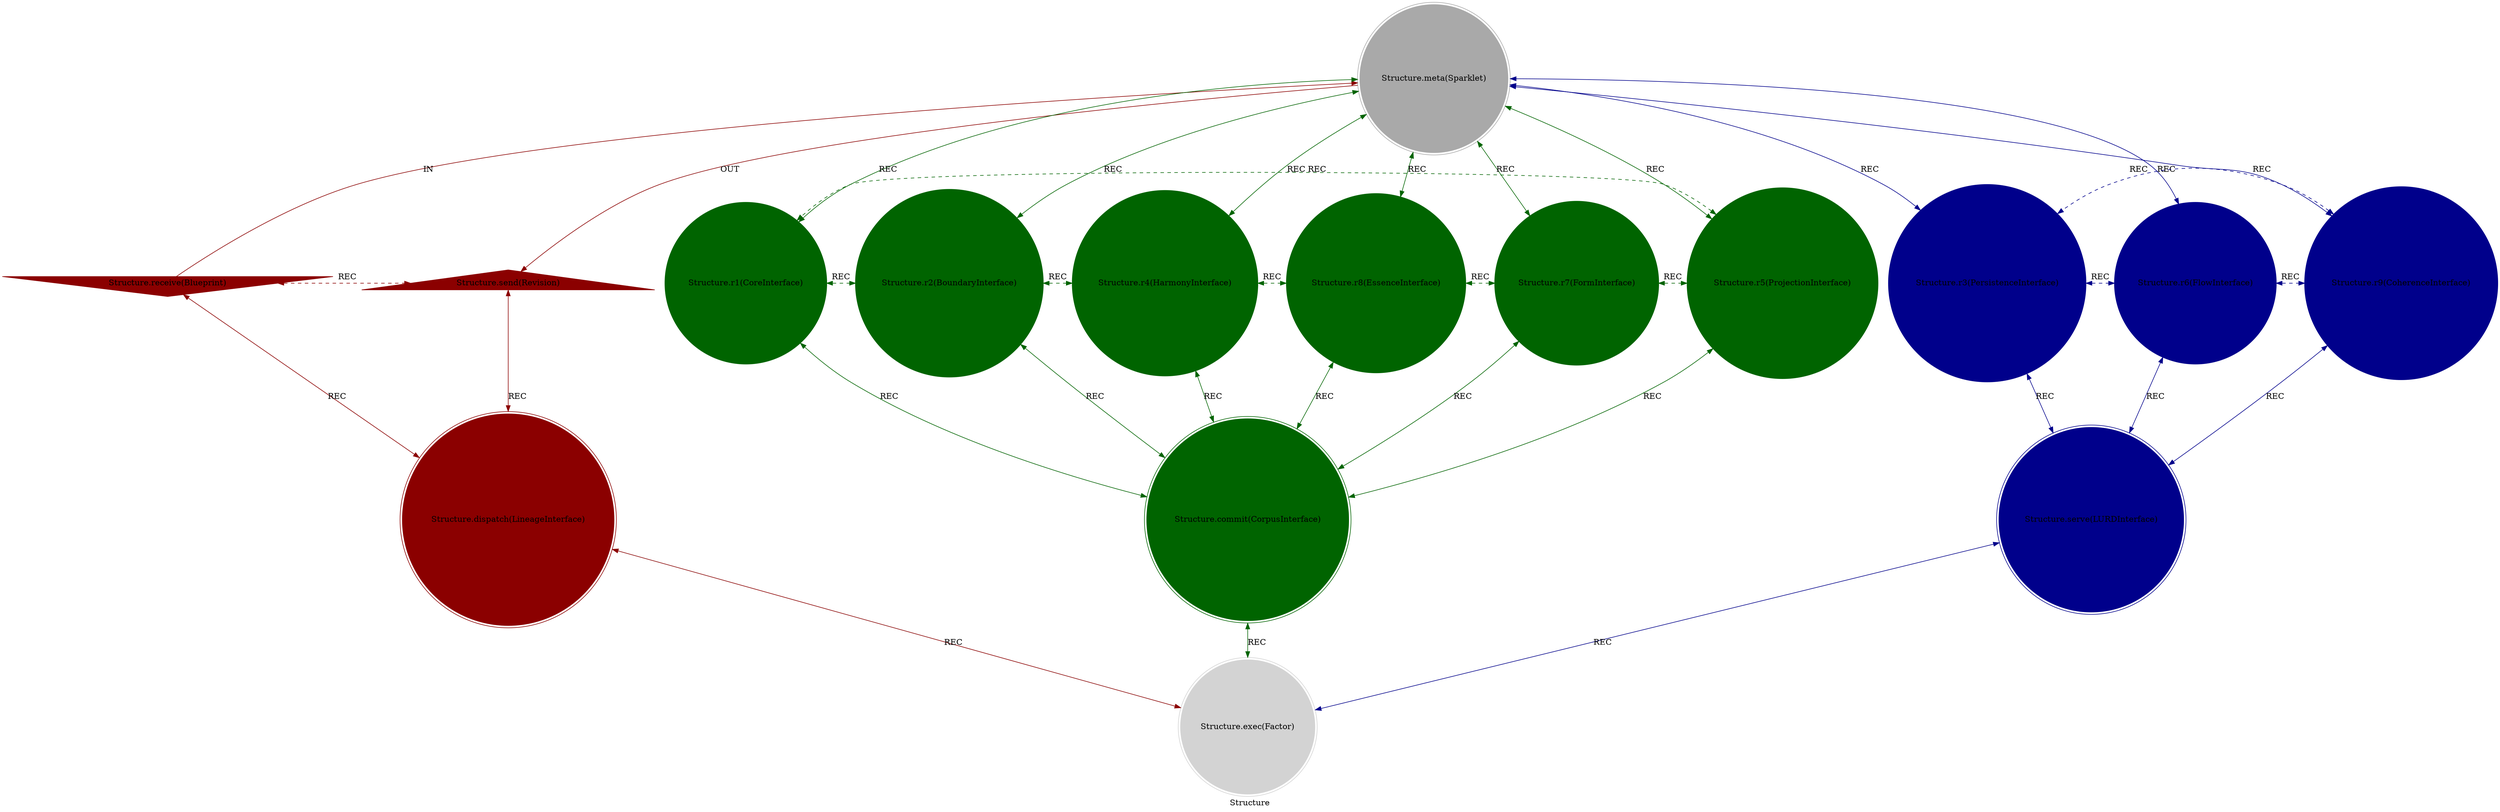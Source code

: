 strict digraph StructureFactor {
    style = filled;
    color = lightgray;
    node [shape = circle; style = filled; color = lightgreen;];
    edge [color = darkgray;];
    label = "Structure";
    comment = "{{description}}";
    
    spark_a_t [label = "Structure.receive(Blueprint)";comment = "Potential: {{description}}";shape = invtriangle;color = darkred;];
    spark_0_t [label = "Structure.meta(Sparklet)";comment = "Abstract: {{description}}";shape = doublecircle;color = darkgray;];
    spark_b_t [label = "Structure.send(Revision)";comment = "Manifest: {{description}}";shape = triangle;color = darkred;];
    spark_1_t [label = "Structure.r1(CoreInterface)";comment = "Initiation: {{description}}";color = darkgreen;];
    spark_2_t [label = "Structure.r2(BoundaryInterface)";comment = "Response: {{description}}";color = darkgreen;];
    spark_4_t [label = "Structure.r4(HarmonyInterface)";comment = "Integration: {{description}}";color = darkgreen;];
    spark_8_t [label = "Structure.r8(EssenceInterface)";comment = "Reflection: {{description}}";color = darkgreen;];
    spark_7_t [label = "Structure.r7(FormInterface)";comment = "Consolidation: {{description}}";color = darkgreen;];
    spark_5_t [label = "Structure.r5(ProjectionInterface)";comment = "Propagation: {{description}}";color = darkgreen;];
    spark_3_t [label = "Structure.r3(PersistenceInterface)";comment = "Thesis: {{description}}";color = darkblue;];
    spark_6_t [label = "Structure.r6(FlowInterface)";comment = "Antithesis: {{description}}";color = darkblue;];
    spark_9_t [label = "Structure.r9(CoherenceInterface)";comment = "Synthesis: {{description}}";color = darkblue;];
    spark_c_t [label = "Structure.dispatch(LineageInterface)";comment = "Why-Who: {{description}}";shape = doublecircle;color = darkred;];
    spark_d_t [label = "Structure.commit(CorpusInterface)";comment = "What-How: {{description}}";shape = doublecircle;color = darkgreen;];
    spark_e_t [label = "Structure.serve(LURDInterface)";comment = "When-Where: {{description}}";shape = doublecircle;color = darkblue;];
    spark_f_t [label = "Structure.exec(Factor)";comment = "Which-Closure: {{description}}";shape = doublecircle;color = lightgray;];
    
    spark_a_t -> spark_0_t [label = "IN"; comment = "{{description}}"; color = darkred; constraint = false;];
    spark_0_t -> spark_b_t [label = "OUT"; comment = "{{description}}"; color = darkred;];
    spark_a_t -> spark_c_t [label = "REC"; comment = "{{description}}"; color = darkred; dir = both;];
    spark_b_t -> spark_c_t [label = "REC"; comment = "{{description}}"; color = darkred; dir = both;];
    spark_a_t -> spark_b_t [label = "REC"; comment = "{{description}}"; color = darkred; dir = both; style = dashed; constraint = false;];
    
    spark_0_t -> spark_1_t [label = "REC"; comment = "{{description}}"; color = darkgreen; dir = both;];
    spark_0_t -> spark_2_t [label = "REC"; comment = "{{description}}"; color = darkgreen; dir = both;];
    spark_0_t -> spark_4_t [label = "REC"; comment = "{{description}}"; color = darkgreen; dir = both;];
    spark_0_t -> spark_8_t [label = "REC"; comment = "{{description}}"; color = darkgreen; dir = both;];
    spark_0_t -> spark_7_t [label = "REC"; comment = "{{description}}"; color = darkgreen; dir = both;];
    spark_0_t -> spark_5_t [label = "REC"; comment = "{{description}}"; color = darkgreen; dir = both;];
    
    spark_1_t -> spark_2_t [label = "REC"; comment = "{{description}}"; color = darkgreen; dir = both; style = dashed; constraint = false;];
    spark_2_t -> spark_4_t [label = "REC"; comment = "{{description}}"; color = darkgreen; dir = both; style = dashed; constraint = false;];
    spark_4_t -> spark_8_t [label = "REC"; comment = "{{description}}"; color = darkgreen; dir = both; style = dashed; constraint = false;];
    spark_8_t -> spark_7_t [label = "REC"; comment = "{{description}}"; color = darkgreen; dir = both; style = dashed; constraint = false;];
    spark_7_t -> spark_5_t [label = "REC"; comment = "{{description}}"; color = darkgreen; dir = both; style = dashed; constraint = false;];
    spark_5_t -> spark_1_t [label = "REC"; comment = "{{description}}"; color = darkgreen; dir = both; style = dashed; constraint = false;];
    
    spark_1_t -> spark_d_t [label = "REC"; comment = "{{description}}"; color = darkgreen; dir = both;];
    spark_2_t -> spark_d_t [label = "REC"; comment = "{{description}}"; color = darkgreen; dir = both;];
    spark_4_t -> spark_d_t [label = "REC"; comment = "{{description}}"; color = darkgreen; dir = both;];
    spark_8_t -> spark_d_t [label = "REC"; comment = "{{description}}"; color = darkgreen; dir = both;];
    spark_7_t -> spark_d_t [label = "REC"; comment = "{{description}}"; color = darkgreen; dir = both;];
    spark_5_t -> spark_d_t [label = "REC"; comment = "{{description}}"; color = darkgreen; dir = both;];
    
    spark_0_t -> spark_3_t [label = "REC"; comment = "{{description}}"; color = darkblue; dir = both;];
    spark_0_t -> spark_6_t [label = "REC"; comment = "{{description}}"; color = darkblue; dir = both;];
    spark_0_t -> spark_9_t [label = "REC"; comment = "{{description}}"; color = darkblue; dir = both;];
    
    spark_3_t -> spark_e_t [label = "REC"; comment = "{{description}}"; color = darkblue; dir = both;];
    spark_6_t -> spark_e_t [label = "REC"; comment = "{{description}}"; color = darkblue; dir = both;];
    spark_9_t -> spark_e_t [label = "REC"; comment = "{{description}}"; color = darkblue; dir = both;];
    
    spark_3_t -> spark_6_t [label = "REC"; comment = "{{description}}"; color = darkblue; dir = both; style = dashed; constraint = false;];
    spark_6_t -> spark_9_t [label = "REC"; comment = "{{description}}"; color = darkblue; dir = both; style = dashed; constraint = false;];
    spark_9_t -> spark_3_t [label = "REC"; comment = "{{description}}"; color = darkblue; dir = both; style = dashed; constraint = false;];
    
    spark_c_t -> spark_f_t [label = "REC"; comment = "{{description}}"; color = darkred; dir = both;];
    spark_d_t -> spark_f_t [label = "REC"; comment = "{{description}}"; color = darkgreen; dir = both;];
    spark_e_t -> spark_f_t [label = "REC"; comment = "{{description}}"; color = darkblue; dir = both;];
}